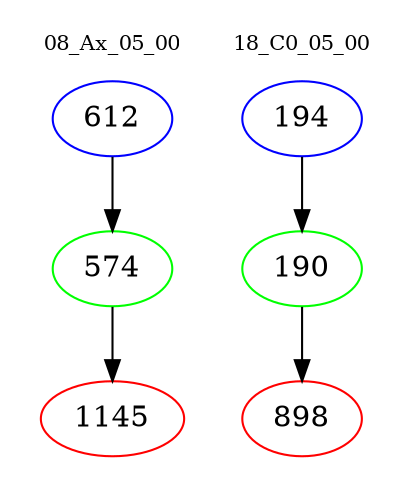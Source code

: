 digraph{
subgraph cluster_0 {
color = white
label = "08_Ax_05_00";
fontsize=10;
T0_612 [label="612", color="blue"]
T0_612 -> T0_574 [color="black"]
T0_574 [label="574", color="green"]
T0_574 -> T0_1145 [color="black"]
T0_1145 [label="1145", color="red"]
}
subgraph cluster_1 {
color = white
label = "18_C0_05_00";
fontsize=10;
T1_194 [label="194", color="blue"]
T1_194 -> T1_190 [color="black"]
T1_190 [label="190", color="green"]
T1_190 -> T1_898 [color="black"]
T1_898 [label="898", color="red"]
}
}
